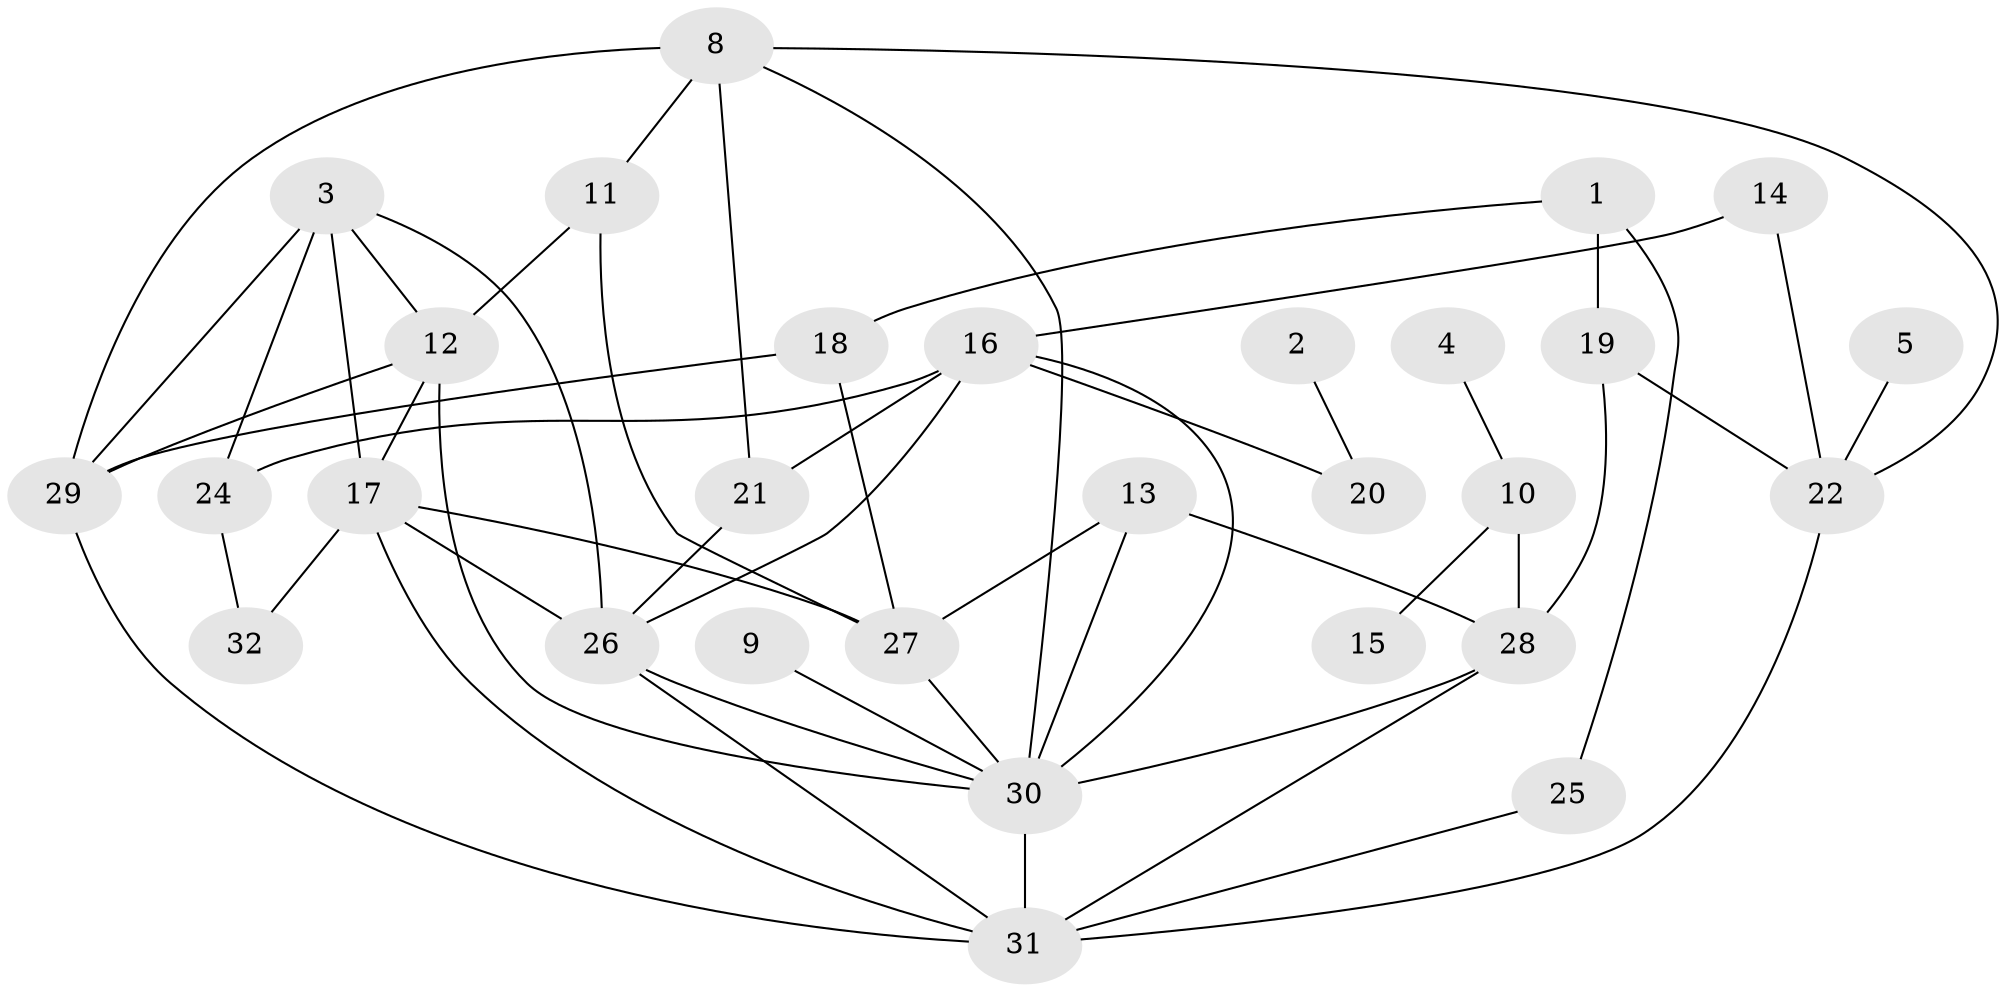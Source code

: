 // original degree distribution, {4: 0.171875, 3: 0.265625, 2: 0.234375, 6: 0.046875, 1: 0.15625, 5: 0.0625, 0: 0.046875, 7: 0.015625}
// Generated by graph-tools (version 1.1) at 2025/49/03/09/25 03:49:07]
// undirected, 29 vertices, 53 edges
graph export_dot {
graph [start="1"]
  node [color=gray90,style=filled];
  1;
  2;
  3;
  4;
  5;
  8;
  9;
  10;
  11;
  12;
  13;
  14;
  15;
  16;
  17;
  18;
  19;
  20;
  21;
  22;
  24;
  25;
  26;
  27;
  28;
  29;
  30;
  31;
  32;
  1 -- 18 [weight=1.0];
  1 -- 19 [weight=1.0];
  1 -- 25 [weight=1.0];
  2 -- 20 [weight=1.0];
  3 -- 12 [weight=1.0];
  3 -- 17 [weight=1.0];
  3 -- 24 [weight=1.0];
  3 -- 26 [weight=1.0];
  3 -- 29 [weight=1.0];
  4 -- 10 [weight=1.0];
  5 -- 22 [weight=1.0];
  8 -- 11 [weight=1.0];
  8 -- 21 [weight=1.0];
  8 -- 22 [weight=1.0];
  8 -- 29 [weight=1.0];
  8 -- 30 [weight=1.0];
  9 -- 30 [weight=1.0];
  10 -- 15 [weight=1.0];
  10 -- 28 [weight=1.0];
  11 -- 12 [weight=1.0];
  11 -- 27 [weight=1.0];
  12 -- 17 [weight=1.0];
  12 -- 29 [weight=1.0];
  12 -- 30 [weight=1.0];
  13 -- 27 [weight=1.0];
  13 -- 28 [weight=1.0];
  13 -- 30 [weight=1.0];
  14 -- 16 [weight=1.0];
  14 -- 22 [weight=1.0];
  16 -- 20 [weight=1.0];
  16 -- 21 [weight=1.0];
  16 -- 24 [weight=1.0];
  16 -- 26 [weight=1.0];
  16 -- 30 [weight=2.0];
  17 -- 26 [weight=1.0];
  17 -- 27 [weight=3.0];
  17 -- 31 [weight=1.0];
  17 -- 32 [weight=1.0];
  18 -- 27 [weight=1.0];
  18 -- 29 [weight=1.0];
  19 -- 22 [weight=1.0];
  19 -- 28 [weight=1.0];
  21 -- 26 [weight=1.0];
  22 -- 31 [weight=1.0];
  24 -- 32 [weight=1.0];
  25 -- 31 [weight=1.0];
  26 -- 30 [weight=1.0];
  26 -- 31 [weight=1.0];
  27 -- 30 [weight=1.0];
  28 -- 30 [weight=1.0];
  28 -- 31 [weight=1.0];
  29 -- 31 [weight=1.0];
  30 -- 31 [weight=1.0];
}
